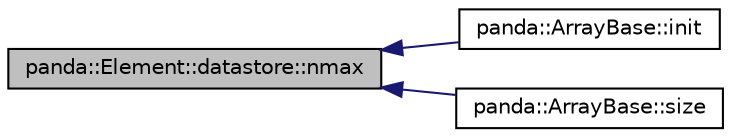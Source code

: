 digraph G
{
  edge [fontname="Helvetica",fontsize="10",labelfontname="Helvetica",labelfontsize="10"];
  node [fontname="Helvetica",fontsize="10",shape=record];
  rankdir=LR;
  Node1 [label="panda::Element::datastore::nmax",height=0.2,width=0.4,color="black", fillcolor="grey75", style="filled" fontcolor="black"];
  Node1 -> Node2 [dir=back,color="midnightblue",fontsize="10",style="solid"];
  Node2 [label="panda::ArrayBase::init",height=0.2,width=0.4,color="black", fillcolor="white", style="filled",URL="$classpanda_1_1ArrayBase.html#a4df67e49765f19d5cd8596108eca11ed",tooltip="Reset the object state."];
  Node1 -> Node3 [dir=back,color="midnightblue",fontsize="10",style="solid"];
  Node3 [label="panda::ArrayBase::size",height=0.2,width=0.4,color="black", fillcolor="white", style="filled",URL="$classpanda_1_1ArrayBase.html#aecde2cb03cafd4f1ba8ef2cff0abfb4d"];
}
